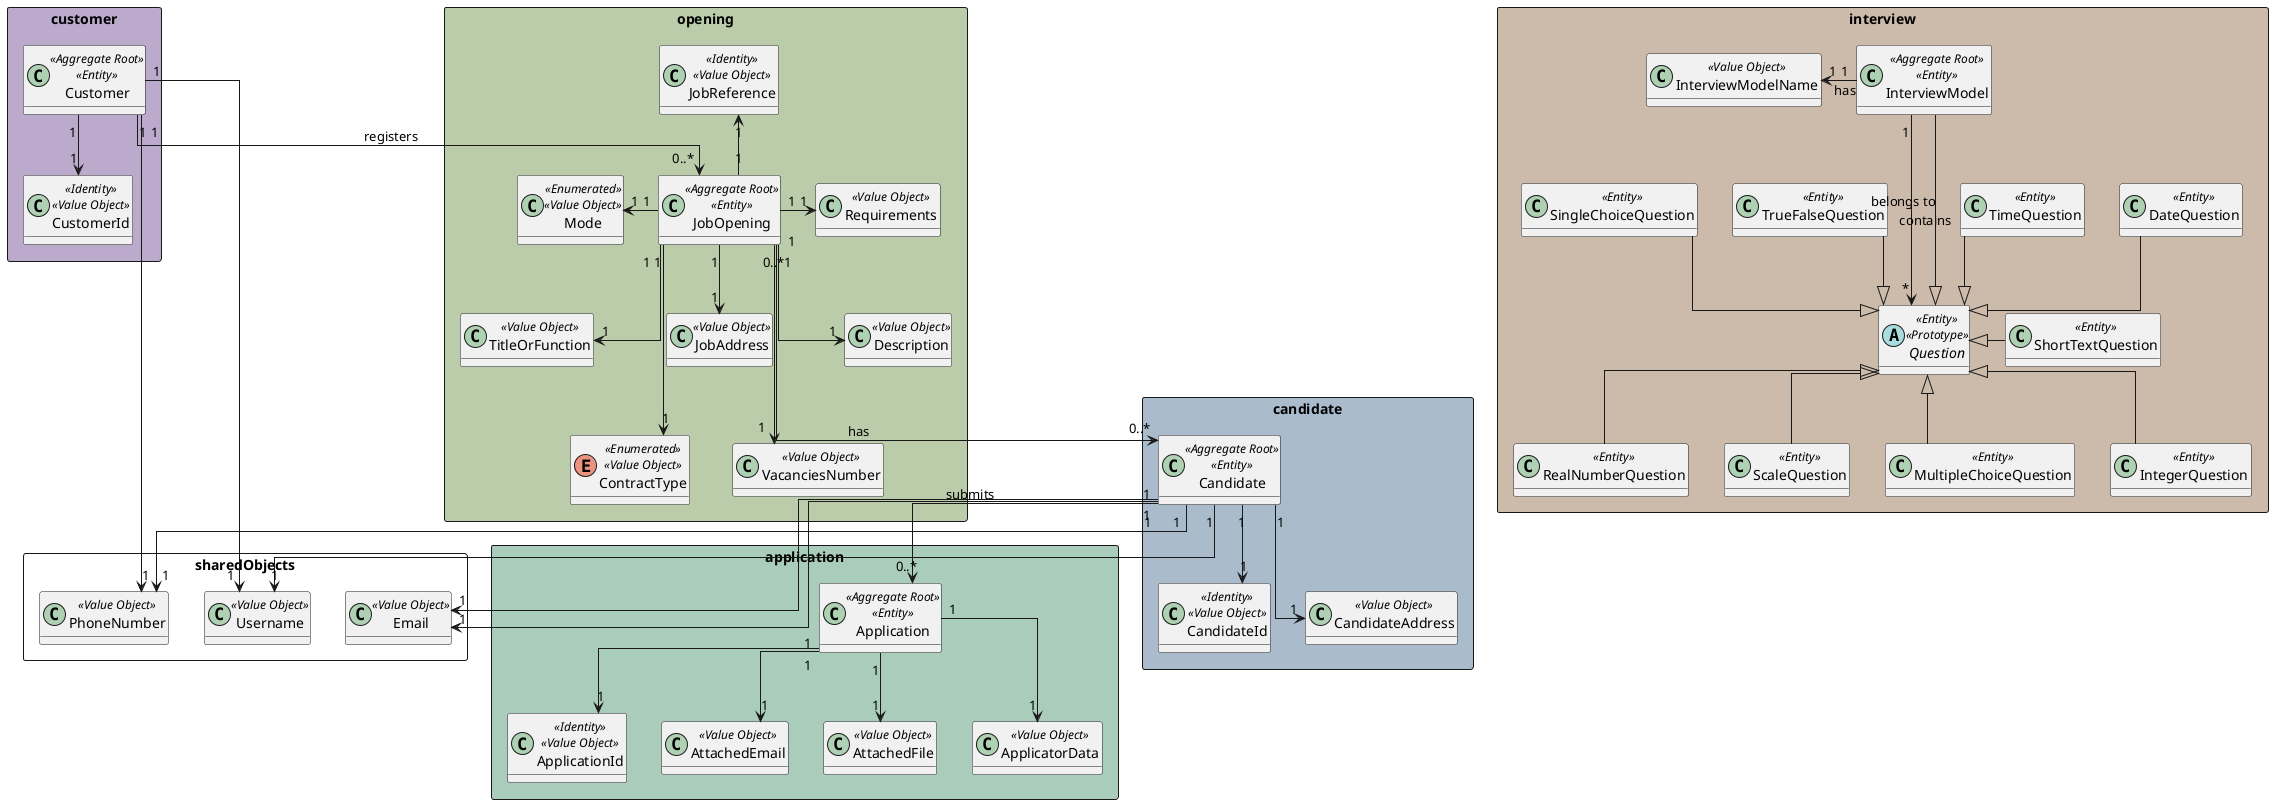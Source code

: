 @startuml
'https://plantuml.com/class-diagram

hide methods
skinparam linetype ortho



rectangle candidate #aabbcc{
    class Candidate<<Aggregate Root>><<Entity>>{}
    class CandidateId<<Identity>><<Value Object>>{
'        -id : Long
    }

    class CandidateAddress<<Value Object>>{
'        - address : String
    }
}


rectangle customer #bbaacc{
    class Customer <<Aggregate Root>><<Entity>>{
    }
    class CustomerId<<Identity>><<Value Object>>{
'        - id : Long
    }
}


rectangle sharedObjects {

    class Email <<Value Object>>
    class PhoneNumber <<Value Object>>
    class Username <<Value Object>>

}



rectangle opening #bbccaa {

    class JobOpening<<Aggregate Root>><<Entity>>{

    }

    class JobReference<<Identity>><<Value Object>>{
'        - sequenceId : id
'        - companyCode: String
    }

    class TitleOrFunction<<Value Object>>{
'        - epitaph : String
    }

    enum ContractType<<Enumerated>><<Value Object>>{
'        + FULL_TIME
'        + PART_TIME
    }

    class Mode<<Enumerated>><<Value Object>>{
'        + REMOTE
'        + HYBRID
'        + ON_SITE
    }

    class JobAddress<<Value Object>>{
'        - address : String
    }

    class VacanciesNumber<<Value Object>>{
'        - numberOfVacancies : Integer
    }

    class Description<<Value Object>>{
'        - description : String
    }

    ''Maybe go to Interview Model
    class Requirements<<Value Object>>{
'        - title: String
'        - value : String
    }

}


rectangle application #aaccbb {

    class Application<<Aggregate Root>><<Entity>>{}

    class ApplicationId<<Identity>><<Value Object>>{
'        - id : Long
    }

    class AttachedEmail<<Value Object>>{
'        - text : String
    }

    class AttachedFile<<Value Object>>{
'        - orcText : String
'        - pathToFile: String
    }

    class ApplicatorData<<Value Object>>{

    }




}


rectangle interview #ccbbaa{


    class InterviewModel <<Aggregate Root>><<Entity>>{}

    class InterviewModelName<<Value Object>>{}

    abstract Question<<Entity>><<Prototype>>{}

    class TrueFalseQuestion<<Entity>> {}

    class ShortTextQuestion<<Entity>>  {}

    class SingleChoiceQuestion<<Entity>> {}

    class MultipleChoiceQuestion<<Entity>> {}

    class IntegerQuestion<<Entity>> {}

    class RealNumberQuestion<<Entity>> {}

    class DateQuestion<<Entity>> {}

    class TimeQuestion<<Entity>> {}

    class ScaleQuestion<<Entity>> {}

}


JobOpening "1" -up-> "1" JobReference
JobOpening "1" --> "1" JobAddress
JobOpening "1" --> "1" TitleOrFunction
JobOpening "1" ---> "1" ContractType
JobOpening "1" -left-> "1" Mode
JobOpening "1" ---> "1" VacanciesNumber
JobOpening "1" --> "1" Description
JobOpening "1" -> "1" Requirements

Candidate "1" --> "1" CandidateId
Candidate "1" --> "1" CandidateAddress


Application "1" --> "1" ApplicationId
Application "1" --> "1" AttachedEmail
Application "1" --> "1" AttachedFile
Application "1" --> "1" ApplicatorData


Customer "1" --> "1" CustomerId


JobOpening "0..*" ---> "0..*" Candidate : has
Candidate "1" --> "0..*" Application : submits
Customer "1" --> "0..*" JobOpening : registers

InterviewModel "1" -left-> "1" InterviewModelName : has
InterviewModel "1" -down--> "*" Question : contains
Question <|-- InterviewModel : belongs to


Candidate "1" --> "1" Username
Candidate "1" --> "1" PhoneNumber
Candidate "1" --> "1" Email


Customer "1" --> "1" Username
Customer "1" --> "1" PhoneNumber
Candidate "1" --> "1" Email

RealNumberQuestion -up-|> Question
ScaleQuestion -up-|> Question
SingleChoiceQuestion --|> Question
IntegerQuestion -up-|> Question
TimeQuestion --|> Question
ShortTextQuestion -left-|> Question
TrueFalseQuestion --|> Question
MultipleChoiceQuestion -up-|> Question
DateQuestion --|> Question

@enduml